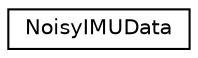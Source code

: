 digraph "Graphical Class Hierarchy"
{
 // LATEX_PDF_SIZE
  edge [fontname="Helvetica",fontsize="10",labelfontname="Helvetica",labelfontsize="10"];
  node [fontname="Helvetica",fontsize="10",shape=record];
  rankdir="LR";
  Node0 [label="NoisyIMUData",height=0.2,width=0.4,color="black", fillcolor="white", style="filled",URL="$structNoisyIMUData.html",tooltip=" "];
}
